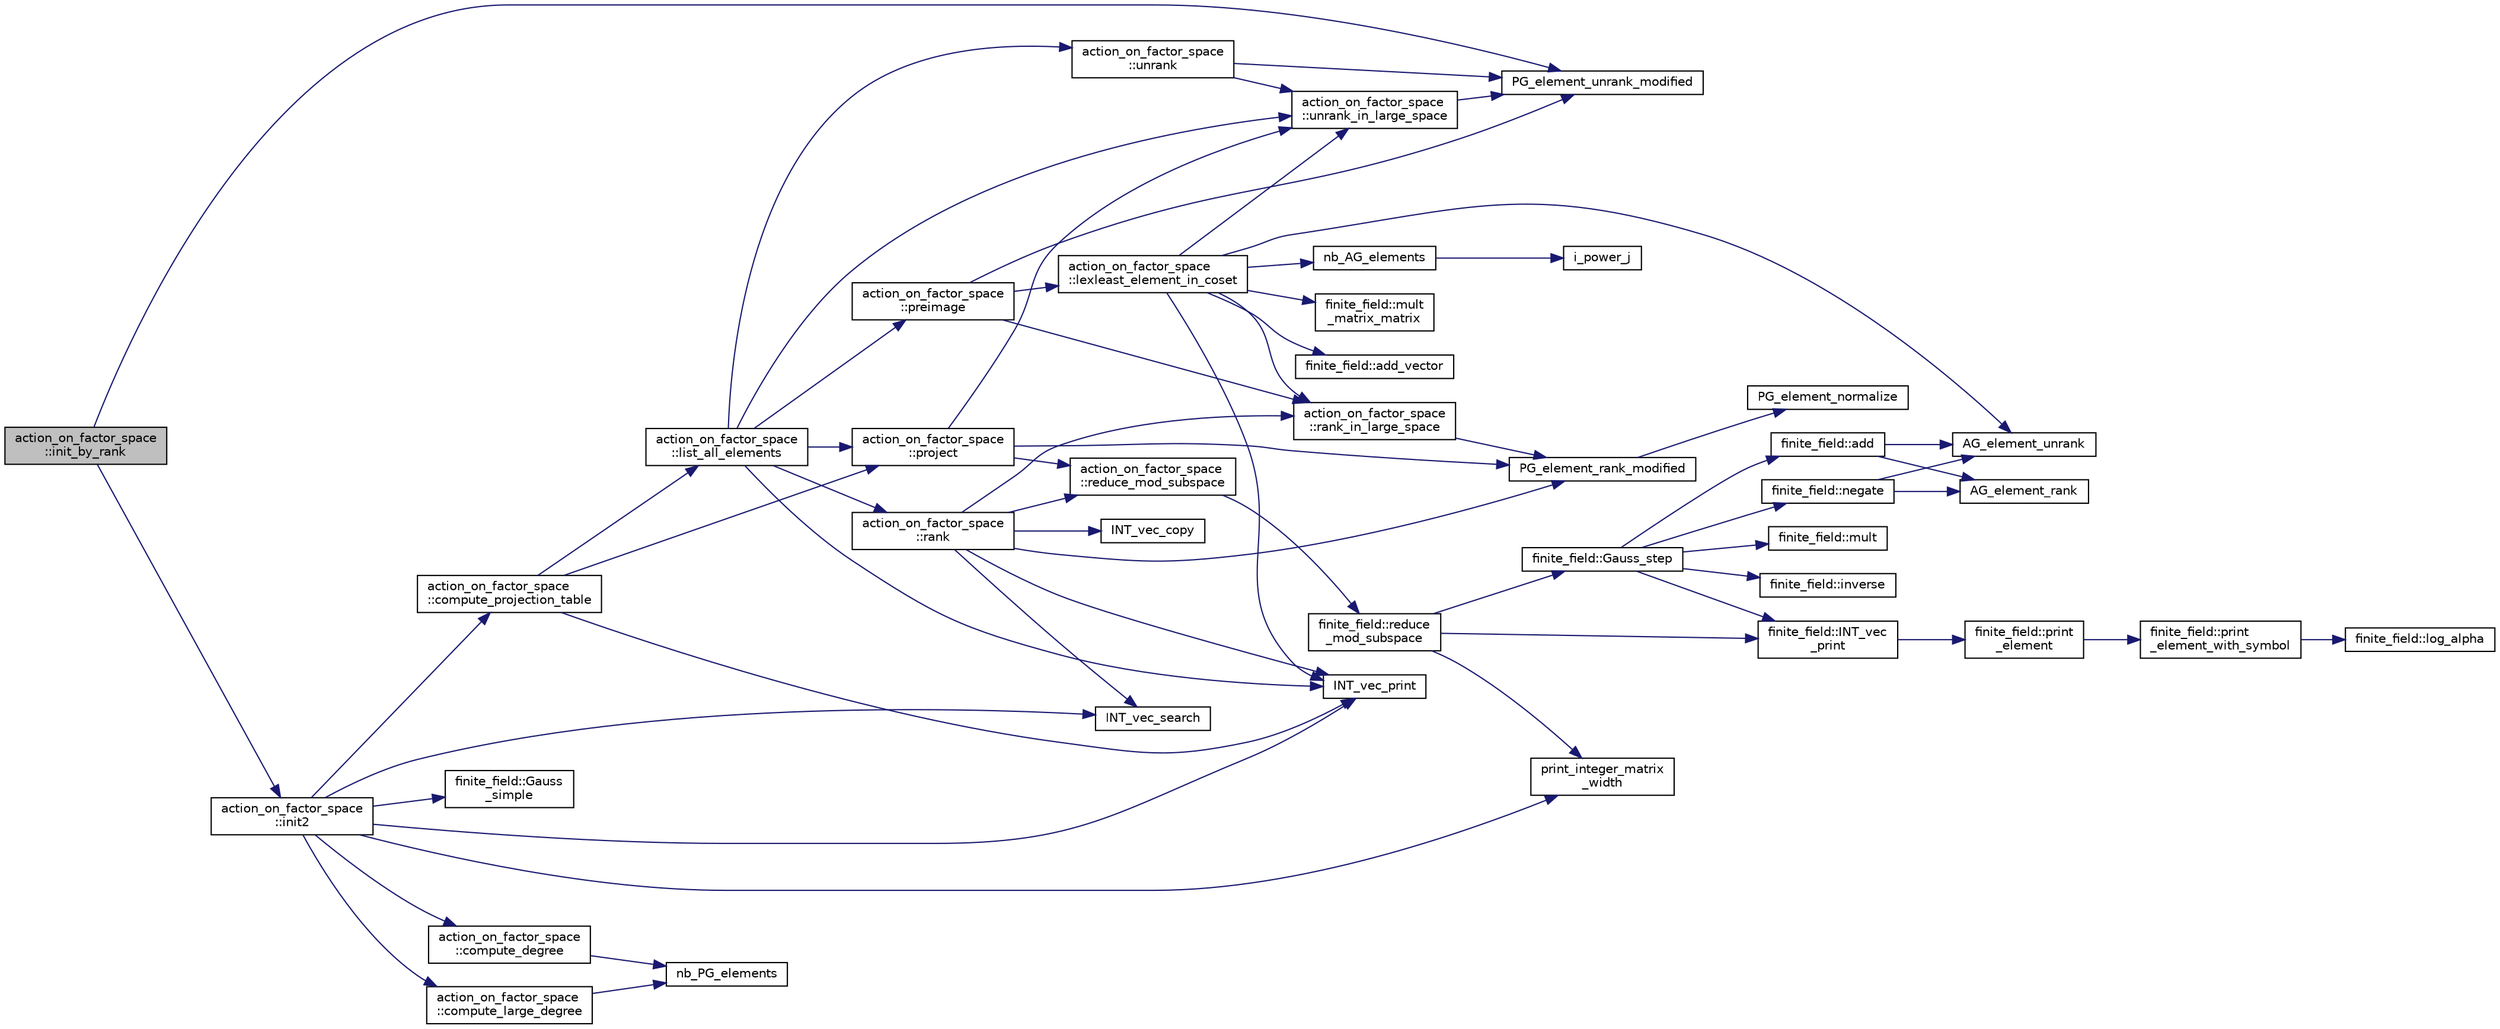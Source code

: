 digraph "action_on_factor_space::init_by_rank"
{
  edge [fontname="Helvetica",fontsize="10",labelfontname="Helvetica",labelfontsize="10"];
  node [fontname="Helvetica",fontsize="10",shape=record];
  rankdir="LR";
  Node687 [label="action_on_factor_space\l::init_by_rank",height=0.2,width=0.4,color="black", fillcolor="grey75", style="filled", fontcolor="black"];
  Node687 -> Node688 [color="midnightblue",fontsize="10",style="solid",fontname="Helvetica"];
  Node688 [label="PG_element_unrank_modified",height=0.2,width=0.4,color="black", fillcolor="white", style="filled",URL="$d4/d67/geometry_8h.html#a83ae9b605d496f6a90345303f6efae64"];
  Node687 -> Node689 [color="midnightblue",fontsize="10",style="solid",fontname="Helvetica"];
  Node689 [label="action_on_factor_space\l::init2",height=0.2,width=0.4,color="black", fillcolor="white", style="filled",URL="$d5/d25/classaction__on__factor__space.html#a19f5ed00bc68f67dd5bd331ff958df16"];
  Node689 -> Node690 [color="midnightblue",fontsize="10",style="solid",fontname="Helvetica"];
  Node690 [label="print_integer_matrix\l_width",height=0.2,width=0.4,color="black", fillcolor="white", style="filled",URL="$d5/db4/io__and__os_8h.html#aa78f3e73fc2179251bd15adbcc31573f"];
  Node689 -> Node691 [color="midnightblue",fontsize="10",style="solid",fontname="Helvetica"];
  Node691 [label="finite_field::Gauss\l_simple",height=0.2,width=0.4,color="black", fillcolor="white", style="filled",URL="$df/d5a/classfinite__field.html#aba4950590e24a1ce323f292cf47b3307"];
  Node689 -> Node692 [color="midnightblue",fontsize="10",style="solid",fontname="Helvetica"];
  Node692 [label="INT_vec_search",height=0.2,width=0.4,color="black", fillcolor="white", style="filled",URL="$d5/de2/foundations_2data__structures_2data__structures_8h.html#ad103ef2316a1f671bdb68fd9cd9ba945"];
  Node689 -> Node693 [color="midnightblue",fontsize="10",style="solid",fontname="Helvetica"];
  Node693 [label="INT_vec_print",height=0.2,width=0.4,color="black", fillcolor="white", style="filled",URL="$df/dbf/sajeeb_8_c.html#a79a5901af0b47dd0d694109543c027fe"];
  Node689 -> Node694 [color="midnightblue",fontsize="10",style="solid",fontname="Helvetica"];
  Node694 [label="action_on_factor_space\l::compute_degree",height=0.2,width=0.4,color="black", fillcolor="white", style="filled",URL="$d5/d25/classaction__on__factor__space.html#a0ef6cf15b780cd56abe1bf023ab223b3"];
  Node694 -> Node695 [color="midnightblue",fontsize="10",style="solid",fontname="Helvetica"];
  Node695 [label="nb_PG_elements",height=0.2,width=0.4,color="black", fillcolor="white", style="filled",URL="$d4/d67/geometry_8h.html#ada56c56cb5c7b39553dc0391f2df1cee"];
  Node689 -> Node696 [color="midnightblue",fontsize="10",style="solid",fontname="Helvetica"];
  Node696 [label="action_on_factor_space\l::compute_large_degree",height=0.2,width=0.4,color="black", fillcolor="white", style="filled",URL="$d5/d25/classaction__on__factor__space.html#a42929ec781447a75d6f29b81aa57ae38"];
  Node696 -> Node695 [color="midnightblue",fontsize="10",style="solid",fontname="Helvetica"];
  Node689 -> Node697 [color="midnightblue",fontsize="10",style="solid",fontname="Helvetica"];
  Node697 [label="action_on_factor_space\l::compute_projection_table",height=0.2,width=0.4,color="black", fillcolor="white", style="filled",URL="$d5/d25/classaction__on__factor__space.html#a7e4989900931e8841ef2b98da8f908eb"];
  Node697 -> Node698 [color="midnightblue",fontsize="10",style="solid",fontname="Helvetica"];
  Node698 [label="action_on_factor_space\l::project",height=0.2,width=0.4,color="black", fillcolor="white", style="filled",URL="$d5/d25/classaction__on__factor__space.html#a338dca4b52c11e2579944ddd4c53364c"];
  Node698 -> Node699 [color="midnightblue",fontsize="10",style="solid",fontname="Helvetica"];
  Node699 [label="action_on_factor_space\l::unrank_in_large_space",height=0.2,width=0.4,color="black", fillcolor="white", style="filled",URL="$d5/d25/classaction__on__factor__space.html#af2b5fc47970e8914d5d51cad78f00c52"];
  Node699 -> Node688 [color="midnightblue",fontsize="10",style="solid",fontname="Helvetica"];
  Node698 -> Node700 [color="midnightblue",fontsize="10",style="solid",fontname="Helvetica"];
  Node700 [label="action_on_factor_space\l::reduce_mod_subspace",height=0.2,width=0.4,color="black", fillcolor="white", style="filled",URL="$d5/d25/classaction__on__factor__space.html#a28aacf2959bc402b418f7749c23c5d6a"];
  Node700 -> Node701 [color="midnightblue",fontsize="10",style="solid",fontname="Helvetica"];
  Node701 [label="finite_field::reduce\l_mod_subspace",height=0.2,width=0.4,color="black", fillcolor="white", style="filled",URL="$df/d5a/classfinite__field.html#a58c58854e54819ab1f3b1df2a12423ad"];
  Node701 -> Node702 [color="midnightblue",fontsize="10",style="solid",fontname="Helvetica"];
  Node702 [label="finite_field::INT_vec\l_print",height=0.2,width=0.4,color="black", fillcolor="white", style="filled",URL="$df/d5a/classfinite__field.html#a9c33a61dedc197e37b014b6f8dc07f06"];
  Node702 -> Node703 [color="midnightblue",fontsize="10",style="solid",fontname="Helvetica"];
  Node703 [label="finite_field::print\l_element",height=0.2,width=0.4,color="black", fillcolor="white", style="filled",URL="$df/d5a/classfinite__field.html#ab7d1f59c043d7696b8b47c92d0fedad5"];
  Node703 -> Node704 [color="midnightblue",fontsize="10",style="solid",fontname="Helvetica"];
  Node704 [label="finite_field::print\l_element_with_symbol",height=0.2,width=0.4,color="black", fillcolor="white", style="filled",URL="$df/d5a/classfinite__field.html#aa0180c961aa4a0a8934cb4dc82e38a4d"];
  Node704 -> Node705 [color="midnightblue",fontsize="10",style="solid",fontname="Helvetica"];
  Node705 [label="finite_field::log_alpha",height=0.2,width=0.4,color="black", fillcolor="white", style="filled",URL="$df/d5a/classfinite__field.html#a446a83ae0d281ddf44215626f0097305"];
  Node701 -> Node690 [color="midnightblue",fontsize="10",style="solid",fontname="Helvetica"];
  Node701 -> Node706 [color="midnightblue",fontsize="10",style="solid",fontname="Helvetica"];
  Node706 [label="finite_field::Gauss_step",height=0.2,width=0.4,color="black", fillcolor="white", style="filled",URL="$df/d5a/classfinite__field.html#a888228cd0bdf000bd4d44cf4d1ad62ce"];
  Node706 -> Node702 [color="midnightblue",fontsize="10",style="solid",fontname="Helvetica"];
  Node706 -> Node707 [color="midnightblue",fontsize="10",style="solid",fontname="Helvetica"];
  Node707 [label="finite_field::negate",height=0.2,width=0.4,color="black", fillcolor="white", style="filled",URL="$df/d5a/classfinite__field.html#aa9d798298f25d4a9262b5bc5f1733e31"];
  Node707 -> Node708 [color="midnightblue",fontsize="10",style="solid",fontname="Helvetica"];
  Node708 [label="AG_element_unrank",height=0.2,width=0.4,color="black", fillcolor="white", style="filled",URL="$d4/d67/geometry_8h.html#a4a33b86c87b2879b97cfa1327abe2885"];
  Node707 -> Node709 [color="midnightblue",fontsize="10",style="solid",fontname="Helvetica"];
  Node709 [label="AG_element_rank",height=0.2,width=0.4,color="black", fillcolor="white", style="filled",URL="$d4/d67/geometry_8h.html#ab2ac908d07dd8038fd996e26bdc75c17"];
  Node706 -> Node710 [color="midnightblue",fontsize="10",style="solid",fontname="Helvetica"];
  Node710 [label="finite_field::mult",height=0.2,width=0.4,color="black", fillcolor="white", style="filled",URL="$df/d5a/classfinite__field.html#a24fb5917aa6d4d656fd855b7f44a13b0"];
  Node706 -> Node711 [color="midnightblue",fontsize="10",style="solid",fontname="Helvetica"];
  Node711 [label="finite_field::inverse",height=0.2,width=0.4,color="black", fillcolor="white", style="filled",URL="$df/d5a/classfinite__field.html#a69f2a12c01e70b7ce2d115c5221c9cdd"];
  Node706 -> Node712 [color="midnightblue",fontsize="10",style="solid",fontname="Helvetica"];
  Node712 [label="finite_field::add",height=0.2,width=0.4,color="black", fillcolor="white", style="filled",URL="$df/d5a/classfinite__field.html#a8f12328a27500f3c7be0c849ebbc9d14"];
  Node712 -> Node708 [color="midnightblue",fontsize="10",style="solid",fontname="Helvetica"];
  Node712 -> Node709 [color="midnightblue",fontsize="10",style="solid",fontname="Helvetica"];
  Node698 -> Node713 [color="midnightblue",fontsize="10",style="solid",fontname="Helvetica"];
  Node713 [label="PG_element_rank_modified",height=0.2,width=0.4,color="black", fillcolor="white", style="filled",URL="$d4/d67/geometry_8h.html#a9cd1a8bf5b88a038e33862f6c2c3dd36"];
  Node713 -> Node714 [color="midnightblue",fontsize="10",style="solid",fontname="Helvetica"];
  Node714 [label="PG_element_normalize",height=0.2,width=0.4,color="black", fillcolor="white", style="filled",URL="$df/de4/projective_8_c.html#a5a4c3c1158bad6bab0d786c616bd0996"];
  Node697 -> Node693 [color="midnightblue",fontsize="10",style="solid",fontname="Helvetica"];
  Node697 -> Node715 [color="midnightblue",fontsize="10",style="solid",fontname="Helvetica"];
  Node715 [label="action_on_factor_space\l::list_all_elements",height=0.2,width=0.4,color="black", fillcolor="white", style="filled",URL="$d5/d25/classaction__on__factor__space.html#a9ed3bf2d32594600a1e6f39837236202"];
  Node715 -> Node716 [color="midnightblue",fontsize="10",style="solid",fontname="Helvetica"];
  Node716 [label="action_on_factor_space\l::unrank",height=0.2,width=0.4,color="black", fillcolor="white", style="filled",URL="$d5/d25/classaction__on__factor__space.html#a5abf9bcee965fbeb551fcb71970833f9"];
  Node716 -> Node699 [color="midnightblue",fontsize="10",style="solid",fontname="Helvetica"];
  Node716 -> Node688 [color="midnightblue",fontsize="10",style="solid",fontname="Helvetica"];
  Node715 -> Node693 [color="midnightblue",fontsize="10",style="solid",fontname="Helvetica"];
  Node715 -> Node717 [color="midnightblue",fontsize="10",style="solid",fontname="Helvetica"];
  Node717 [label="action_on_factor_space\l::rank",height=0.2,width=0.4,color="black", fillcolor="white", style="filled",URL="$d5/d25/classaction__on__factor__space.html#a05bddc91a8c098cefd14cdfe2fe0edad"];
  Node717 -> Node718 [color="midnightblue",fontsize="10",style="solid",fontname="Helvetica"];
  Node718 [label="INT_vec_copy",height=0.2,width=0.4,color="black", fillcolor="white", style="filled",URL="$df/dbf/sajeeb_8_c.html#ac2d875e27e009af6ec04d17254d11075"];
  Node717 -> Node700 [color="midnightblue",fontsize="10",style="solid",fontname="Helvetica"];
  Node717 -> Node719 [color="midnightblue",fontsize="10",style="solid",fontname="Helvetica"];
  Node719 [label="action_on_factor_space\l::rank_in_large_space",height=0.2,width=0.4,color="black", fillcolor="white", style="filled",URL="$d5/d25/classaction__on__factor__space.html#aef04c8544847da7084f73981b9fde4fe"];
  Node719 -> Node713 [color="midnightblue",fontsize="10",style="solid",fontname="Helvetica"];
  Node717 -> Node692 [color="midnightblue",fontsize="10",style="solid",fontname="Helvetica"];
  Node717 -> Node693 [color="midnightblue",fontsize="10",style="solid",fontname="Helvetica"];
  Node717 -> Node713 [color="midnightblue",fontsize="10",style="solid",fontname="Helvetica"];
  Node715 -> Node698 [color="midnightblue",fontsize="10",style="solid",fontname="Helvetica"];
  Node715 -> Node699 [color="midnightblue",fontsize="10",style="solid",fontname="Helvetica"];
  Node715 -> Node720 [color="midnightblue",fontsize="10",style="solid",fontname="Helvetica"];
  Node720 [label="action_on_factor_space\l::preimage",height=0.2,width=0.4,color="black", fillcolor="white", style="filled",URL="$d5/d25/classaction__on__factor__space.html#aecf47f35bdb5f4abaf9071d927032761"];
  Node720 -> Node688 [color="midnightblue",fontsize="10",style="solid",fontname="Helvetica"];
  Node720 -> Node719 [color="midnightblue",fontsize="10",style="solid",fontname="Helvetica"];
  Node720 -> Node721 [color="midnightblue",fontsize="10",style="solid",fontname="Helvetica"];
  Node721 [label="action_on_factor_space\l::lexleast_element_in_coset",height=0.2,width=0.4,color="black", fillcolor="white", style="filled",URL="$d5/d25/classaction__on__factor__space.html#a33e754f3a9ccf760c12a3d3f40d66140"];
  Node721 -> Node699 [color="midnightblue",fontsize="10",style="solid",fontname="Helvetica"];
  Node721 -> Node693 [color="midnightblue",fontsize="10",style="solid",fontname="Helvetica"];
  Node721 -> Node722 [color="midnightblue",fontsize="10",style="solid",fontname="Helvetica"];
  Node722 [label="nb_AG_elements",height=0.2,width=0.4,color="black", fillcolor="white", style="filled",URL="$d4/d67/geometry_8h.html#ab9de2574dd403dd453a0d35107f684f5"];
  Node722 -> Node723 [color="midnightblue",fontsize="10",style="solid",fontname="Helvetica"];
  Node723 [label="i_power_j",height=0.2,width=0.4,color="black", fillcolor="white", style="filled",URL="$de/dc5/algebra__and__number__theory_8h.html#a39b321523e8957d701618bb5cac542b5"];
  Node721 -> Node708 [color="midnightblue",fontsize="10",style="solid",fontname="Helvetica"];
  Node721 -> Node724 [color="midnightblue",fontsize="10",style="solid",fontname="Helvetica"];
  Node724 [label="finite_field::mult\l_matrix_matrix",height=0.2,width=0.4,color="black", fillcolor="white", style="filled",URL="$df/d5a/classfinite__field.html#a5e28706b815838d0ec34de1fa74bc3c4"];
  Node721 -> Node725 [color="midnightblue",fontsize="10",style="solid",fontname="Helvetica"];
  Node725 [label="finite_field::add_vector",height=0.2,width=0.4,color="black", fillcolor="white", style="filled",URL="$df/d5a/classfinite__field.html#a23252c462d48cc21895de6fcc0cbb59f"];
  Node721 -> Node719 [color="midnightblue",fontsize="10",style="solid",fontname="Helvetica"];
}
